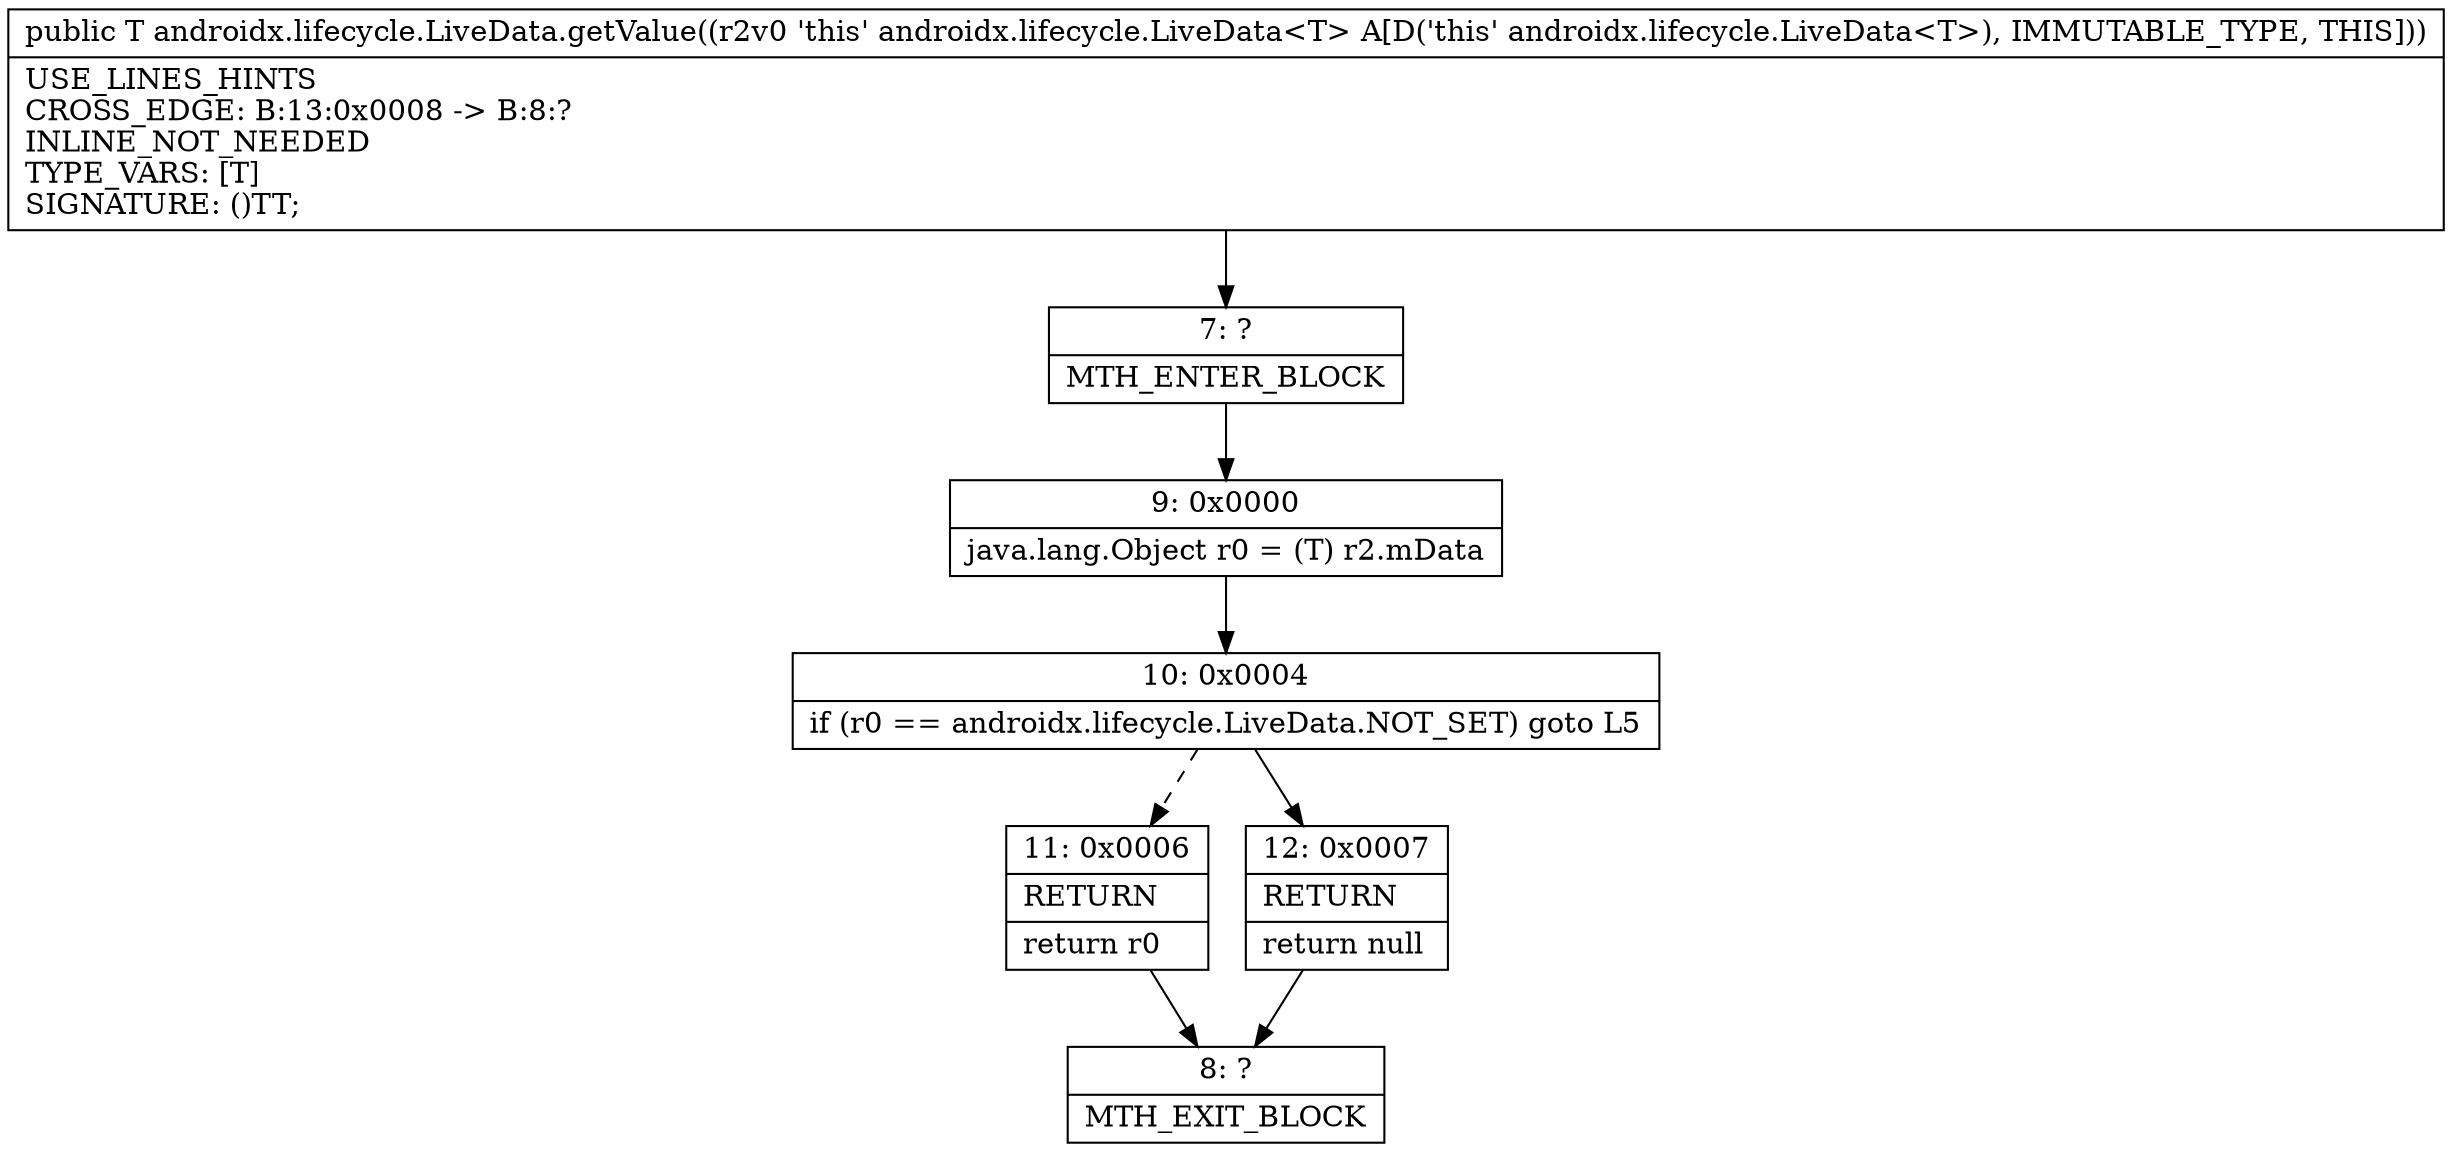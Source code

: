 digraph "CFG forandroidx.lifecycle.LiveData.getValue()Ljava\/lang\/Object;" {
Node_7 [shape=record,label="{7\:\ ?|MTH_ENTER_BLOCK\l}"];
Node_9 [shape=record,label="{9\:\ 0x0000|java.lang.Object r0 = (T) r2.mData\l}"];
Node_10 [shape=record,label="{10\:\ 0x0004|if (r0 == androidx.lifecycle.LiveData.NOT_SET) goto L5\l}"];
Node_11 [shape=record,label="{11\:\ 0x0006|RETURN\l|return r0\l}"];
Node_8 [shape=record,label="{8\:\ ?|MTH_EXIT_BLOCK\l}"];
Node_12 [shape=record,label="{12\:\ 0x0007|RETURN\l|return null\l}"];
MethodNode[shape=record,label="{public T androidx.lifecycle.LiveData.getValue((r2v0 'this' androidx.lifecycle.LiveData\<T\> A[D('this' androidx.lifecycle.LiveData\<T\>), IMMUTABLE_TYPE, THIS]))  | USE_LINES_HINTS\lCROSS_EDGE: B:13:0x0008 \-\> B:8:?\lINLINE_NOT_NEEDED\lTYPE_VARS: [T]\lSIGNATURE: ()TT;\l}"];
MethodNode -> Node_7;Node_7 -> Node_9;
Node_9 -> Node_10;
Node_10 -> Node_11[style=dashed];
Node_10 -> Node_12;
Node_11 -> Node_8;
Node_12 -> Node_8;
}

